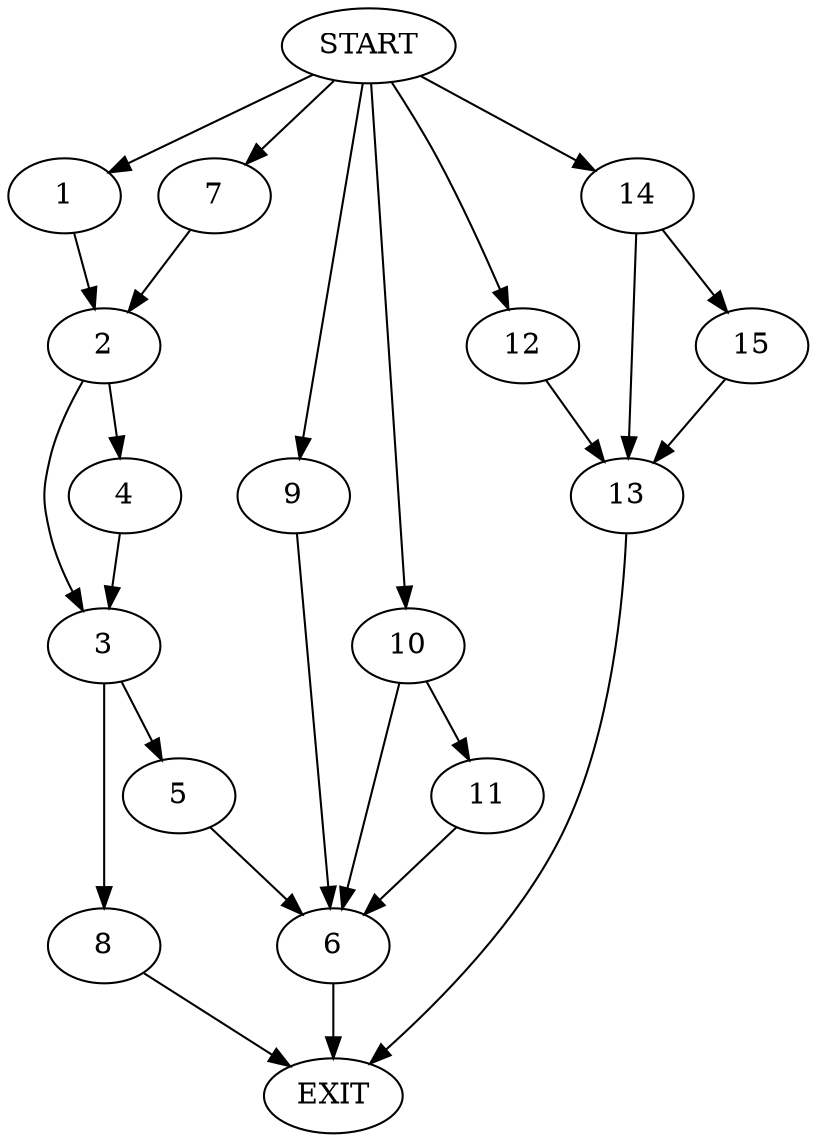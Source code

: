digraph {
0 [label="START"]
16 [label="EXIT"]
0 -> 1
1 -> 2
2 -> 3
2 -> 4
5 -> 6
6 -> 16
0 -> 7
7 -> 2
8 -> 16
4 -> 3
3 -> 5
3 -> 8
0 -> 9
9 -> 6
0 -> 10
10 -> 11
10 -> 6
11 -> 6
0 -> 12
12 -> 13
13 -> 16
0 -> 14
14 -> 13
14 -> 15
15 -> 13
}
